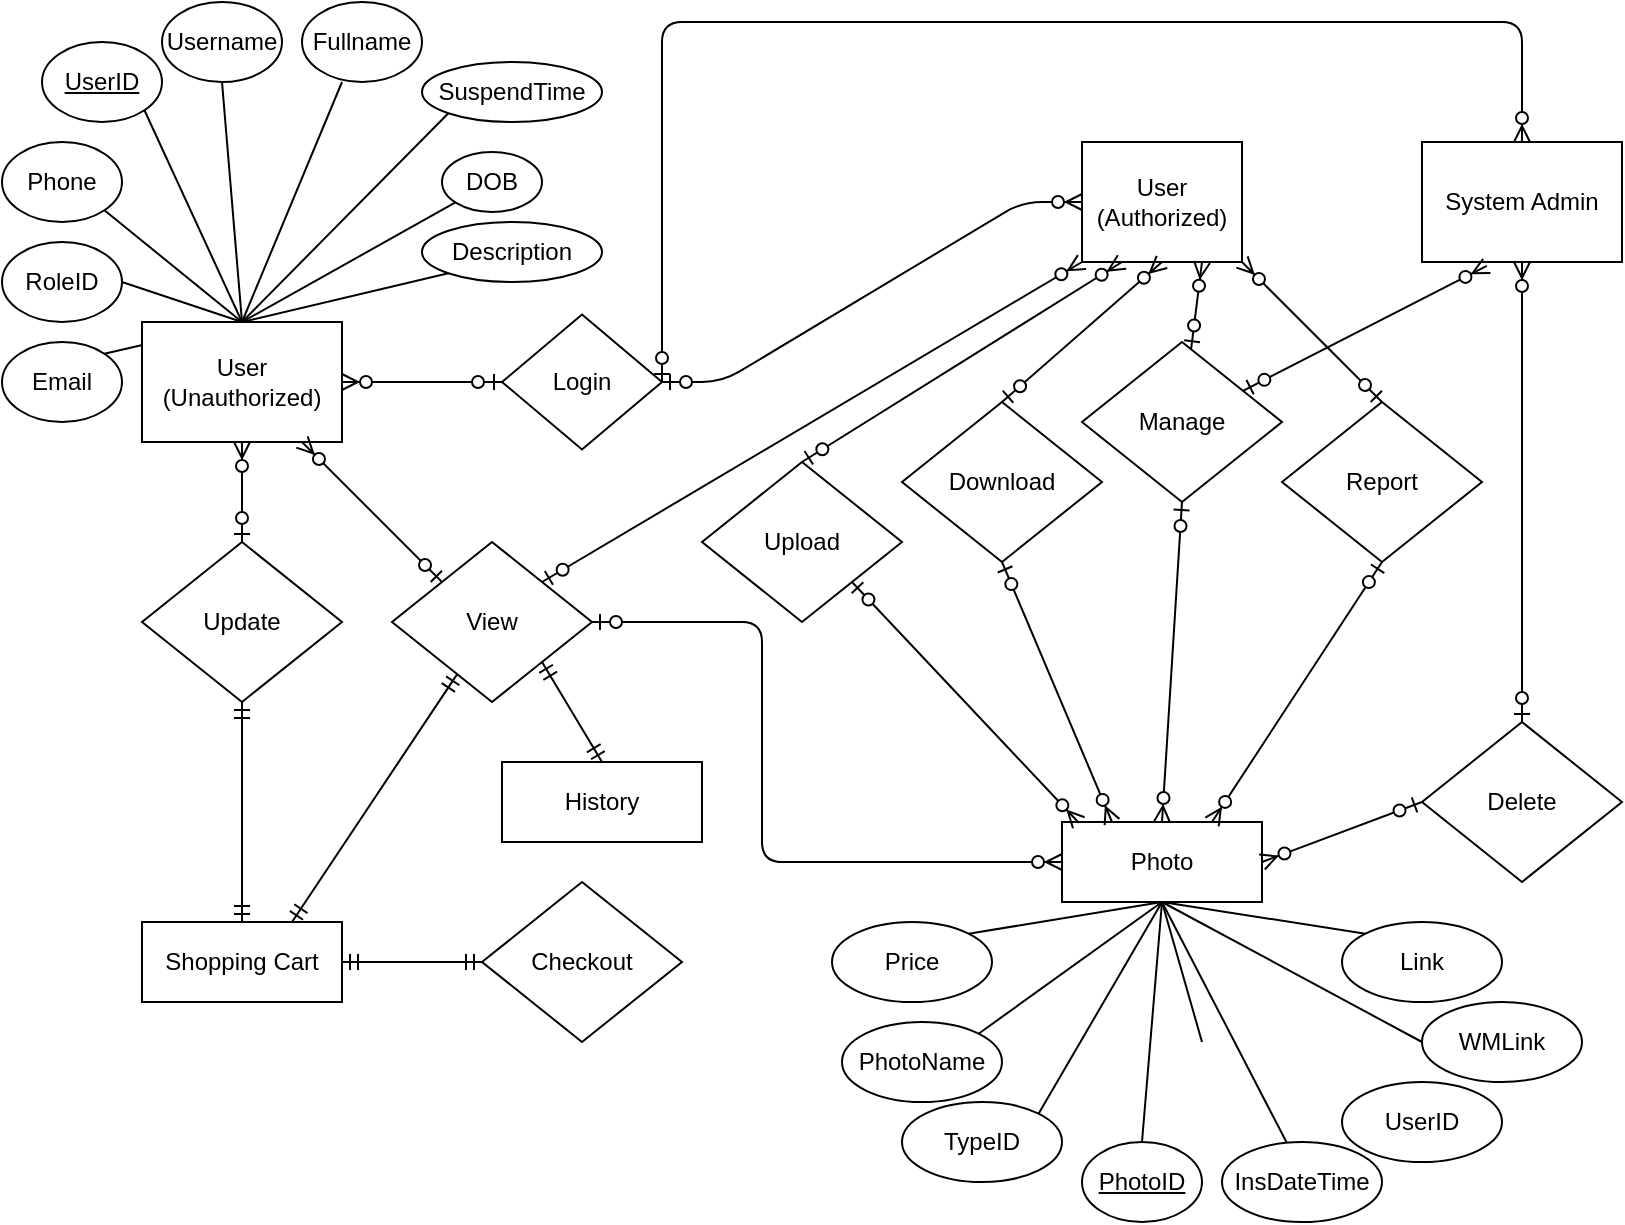 <mxfile version="14.1.9" type="github" pages="2">
  <diagram id="R2lEEEUBdFMjLlhIrx00" name="Page-1">
    <mxGraphModel dx="1169" dy="674" grid="1" gridSize="10" guides="1" tooltips="1" connect="1" arrows="1" fold="1" page="1" pageScale="1" pageWidth="850" pageHeight="1100" math="0" shadow="0" extFonts="Permanent Marker^https://fonts.googleapis.com/css?family=Permanent+Marker">
      <root>
        <mxCell id="0" />
        <mxCell id="1" parent="0" />
        <mxCell id="tGbBpH4dibHbQ4-sKRWl-27" value="" style="endArrow=none;html=1;entryX=1;entryY=0;entryDx=0;entryDy=0;exitX=0.5;exitY=0;exitDx=0;exitDy=0;" parent="1" source="tGbBpH4dibHbQ4-sKRWl-3" target="tGbBpH4dibHbQ4-sKRWl-23" edge="1">
          <mxGeometry width="50" height="50" relative="1" as="geometry">
            <mxPoint x="155" y="140" as="sourcePoint" />
            <mxPoint x="190" y="70" as="targetPoint" />
          </mxGeometry>
        </mxCell>
        <mxCell id="tGbBpH4dibHbQ4-sKRWl-3" value="User (Unauthorized)" style="rounded=0;whiteSpace=wrap;html=1;" parent="1" vertex="1">
          <mxGeometry x="80" y="180" width="100" height="60" as="geometry" />
        </mxCell>
        <mxCell id="tGbBpH4dibHbQ4-sKRWl-6" value="View" style="rhombus;whiteSpace=wrap;html=1;" parent="1" vertex="1">
          <mxGeometry x="205" y="290" width="100" height="80" as="geometry" />
        </mxCell>
        <mxCell id="tGbBpH4dibHbQ4-sKRWl-7" value="Photo" style="rounded=0;whiteSpace=wrap;html=1;" parent="1" vertex="1">
          <mxGeometry x="540" y="430" width="100" height="40" as="geometry" />
        </mxCell>
        <mxCell id="tGbBpH4dibHbQ4-sKRWl-11" value="&lt;u&gt;UserID&lt;/u&gt;" style="ellipse;whiteSpace=wrap;html=1;shadow=0;sketch=0;gradientColor=#ffffff;" parent="1" vertex="1">
          <mxGeometry x="30" y="40" width="60" height="40" as="geometry" />
        </mxCell>
        <mxCell id="tGbBpH4dibHbQ4-sKRWl-14" value="Username" style="ellipse;whiteSpace=wrap;html=1;" parent="1" vertex="1">
          <mxGeometry x="90" y="20" width="60" height="40" as="geometry" />
        </mxCell>
        <mxCell id="tGbBpH4dibHbQ4-sKRWl-15" value="Fullname" style="ellipse;whiteSpace=wrap;html=1;" parent="1" vertex="1">
          <mxGeometry x="160" y="20" width="60" height="40" as="geometry" />
        </mxCell>
        <mxCell id="tGbBpH4dibHbQ4-sKRWl-20" value="" style="endArrow=none;html=1;entryX=1;entryY=1;entryDx=0;entryDy=0;exitX=0.5;exitY=0;exitDx=0;exitDy=0;" parent="1" source="tGbBpH4dibHbQ4-sKRWl-3" target="tGbBpH4dibHbQ4-sKRWl-11" edge="1">
          <mxGeometry width="50" height="50" relative="1" as="geometry">
            <mxPoint x="10" y="190" as="sourcePoint" />
            <mxPoint x="60" y="140" as="targetPoint" />
          </mxGeometry>
        </mxCell>
        <mxCell id="tGbBpH4dibHbQ4-sKRWl-21" value="" style="endArrow=none;html=1;entryX=0.5;entryY=1;entryDx=0;entryDy=0;exitX=0.5;exitY=0;exitDx=0;exitDy=0;" parent="1" source="tGbBpH4dibHbQ4-sKRWl-3" target="tGbBpH4dibHbQ4-sKRWl-14" edge="1">
          <mxGeometry width="50" height="50" relative="1" as="geometry">
            <mxPoint x="150" y="110" as="sourcePoint" />
            <mxPoint x="85" y="70" as="targetPoint" />
          </mxGeometry>
        </mxCell>
        <mxCell id="tGbBpH4dibHbQ4-sKRWl-22" value="" style="endArrow=none;html=1;entryX=0.5;entryY=1;entryDx=0;entryDy=0;exitX=0.5;exitY=0;exitDx=0;exitDy=0;" parent="1" source="tGbBpH4dibHbQ4-sKRWl-3" edge="1">
          <mxGeometry width="50" height="50" relative="1" as="geometry">
            <mxPoint x="245" y="100" as="sourcePoint" />
            <mxPoint x="180" y="60" as="targetPoint" />
          </mxGeometry>
        </mxCell>
        <mxCell id="tGbBpH4dibHbQ4-sKRWl-23" value="Email" style="ellipse;whiteSpace=wrap;html=1;" parent="1" vertex="1">
          <mxGeometry x="10" y="190" width="60" height="40" as="geometry" />
        </mxCell>
        <mxCell id="tGbBpH4dibHbQ4-sKRWl-24" value="Phone" style="ellipse;whiteSpace=wrap;html=1;" parent="1" vertex="1">
          <mxGeometry x="10" y="90" width="60" height="40" as="geometry" />
        </mxCell>
        <mxCell id="tGbBpH4dibHbQ4-sKRWl-25" value="DOB" style="ellipse;whiteSpace=wrap;html=1;" parent="1" vertex="1">
          <mxGeometry x="230" y="95" width="50" height="30" as="geometry" />
        </mxCell>
        <mxCell id="tGbBpH4dibHbQ4-sKRWl-26" value="RoleID" style="ellipse;whiteSpace=wrap;html=1;" parent="1" vertex="1">
          <mxGeometry x="10" y="140" width="60" height="40" as="geometry" />
        </mxCell>
        <mxCell id="tGbBpH4dibHbQ4-sKRWl-28" value="" style="endArrow=none;html=1;exitX=0.5;exitY=0;exitDx=0;exitDy=0;" parent="1" source="tGbBpH4dibHbQ4-sKRWl-3" target="tGbBpH4dibHbQ4-sKRWl-25" edge="1">
          <mxGeometry width="50" height="50" relative="1" as="geometry">
            <mxPoint x="165" y="150" as="sourcePoint" />
            <mxPoint x="200" y="80" as="targetPoint" />
          </mxGeometry>
        </mxCell>
        <mxCell id="tGbBpH4dibHbQ4-sKRWl-29" value="" style="endArrow=none;html=1;exitX=1;exitY=1;exitDx=0;exitDy=0;entryX=0.5;entryY=0;entryDx=0;entryDy=0;" parent="1" source="tGbBpH4dibHbQ4-sKRWl-24" target="tGbBpH4dibHbQ4-sKRWl-3" edge="1">
          <mxGeometry width="50" height="50" relative="1" as="geometry">
            <mxPoint x="85" y="195" as="sourcePoint" />
            <mxPoint x="165" y="190" as="targetPoint" />
          </mxGeometry>
        </mxCell>
        <mxCell id="tGbBpH4dibHbQ4-sKRWl-30" value="" style="endArrow=none;html=1;exitX=1;exitY=0.5;exitDx=0;exitDy=0;entryX=0.5;entryY=0;entryDx=0;entryDy=0;" parent="1" source="tGbBpH4dibHbQ4-sKRWl-26" target="tGbBpH4dibHbQ4-sKRWl-3" edge="1">
          <mxGeometry width="50" height="50" relative="1" as="geometry">
            <mxPoint x="85" y="280" as="sourcePoint" />
            <mxPoint x="160" y="190" as="targetPoint" />
          </mxGeometry>
        </mxCell>
        <mxCell id="tGbBpH4dibHbQ4-sKRWl-32" value="" style="edgeStyle=orthogonalEdgeStyle;fontSize=12;html=1;endArrow=ERzeroToMany;startArrow=ERzeroToOne;entryX=0;entryY=0.5;entryDx=0;entryDy=0;exitX=1;exitY=0.5;exitDx=0;exitDy=0;" parent="1" source="tGbBpH4dibHbQ4-sKRWl-6" target="tGbBpH4dibHbQ4-sKRWl-7" edge="1">
          <mxGeometry width="100" height="100" relative="1" as="geometry">
            <mxPoint x="430" y="210" as="sourcePoint" />
            <mxPoint x="270" y="209.5" as="targetPoint" />
            <Array as="points">
              <mxPoint x="390" y="330" />
              <mxPoint x="390" y="450" />
            </Array>
          </mxGeometry>
        </mxCell>
        <mxCell id="tGbBpH4dibHbQ4-sKRWl-33" value="Login" style="rhombus;whiteSpace=wrap;html=1;" parent="1" vertex="1">
          <mxGeometry x="260" y="176.25" width="80" height="67.5" as="geometry" />
        </mxCell>
        <mxCell id="tGbBpH4dibHbQ4-sKRWl-34" value="" style="edgeStyle=entityRelationEdgeStyle;fontSize=12;html=1;endArrow=ERzeroToMany;startArrow=ERzeroToOne;entryX=1;entryY=0.5;entryDx=0;entryDy=0;exitX=0;exitY=0.5;exitDx=0;exitDy=0;" parent="1" source="tGbBpH4dibHbQ4-sKRWl-33" target="tGbBpH4dibHbQ4-sKRWl-3" edge="1">
          <mxGeometry width="100" height="100" relative="1" as="geometry">
            <mxPoint x="240" y="280" as="sourcePoint" />
            <mxPoint x="440" y="280" as="targetPoint" />
          </mxGeometry>
        </mxCell>
        <mxCell id="tGbBpH4dibHbQ4-sKRWl-35" value="User (Authorized)" style="rounded=0;whiteSpace=wrap;html=1;" parent="1" vertex="1">
          <mxGeometry x="550" y="90" width="80" height="60" as="geometry" />
        </mxCell>
        <mxCell id="tGbBpH4dibHbQ4-sKRWl-36" value="" style="edgeStyle=entityRelationEdgeStyle;fontSize=12;html=1;endArrow=ERzeroToMany;startArrow=ERzeroToOne;entryX=0;entryY=0.5;entryDx=0;entryDy=0;exitX=1;exitY=0.5;exitDx=0;exitDy=0;" parent="1" source="tGbBpH4dibHbQ4-sKRWl-33" target="tGbBpH4dibHbQ4-sKRWl-35" edge="1">
          <mxGeometry width="100" height="100" relative="1" as="geometry">
            <mxPoint x="410" y="150" as="sourcePoint" />
            <mxPoint x="320" y="150" as="targetPoint" />
          </mxGeometry>
        </mxCell>
        <mxCell id="tGbBpH4dibHbQ4-sKRWl-37" value="System Admin" style="rounded=0;whiteSpace=wrap;html=1;" parent="1" vertex="1">
          <mxGeometry x="720" y="90" width="100" height="60" as="geometry" />
        </mxCell>
        <mxCell id="tGbBpH4dibHbQ4-sKRWl-38" value="" style="edgeStyle=orthogonalEdgeStyle;fontSize=12;html=1;endArrow=ERzeroToMany;startArrow=ERzeroToOne;entryX=0.5;entryY=0;entryDx=0;entryDy=0;exitX=1;exitY=0.5;exitDx=0;exitDy=0;" parent="1" source="tGbBpH4dibHbQ4-sKRWl-33" target="tGbBpH4dibHbQ4-sKRWl-37" edge="1">
          <mxGeometry width="100" height="100" relative="1" as="geometry">
            <mxPoint x="400" y="220" as="sourcePoint" />
            <mxPoint x="500" y="100" as="targetPoint" />
            <Array as="points">
              <mxPoint x="340" y="30" />
              <mxPoint x="770" y="30" />
            </Array>
          </mxGeometry>
        </mxCell>
        <mxCell id="y4Ja3SB4FLVDCDsdR7Hl-7" value="" style="fontSize=12;html=1;endArrow=ERzeroToMany;startArrow=ERzeroToOne;exitX=0;exitY=0;exitDx=0;exitDy=0;" edge="1" parent="1" source="tGbBpH4dibHbQ4-sKRWl-6" target="tGbBpH4dibHbQ4-sKRWl-3">
          <mxGeometry width="100" height="100" relative="1" as="geometry">
            <mxPoint x="145" y="290" as="sourcePoint" />
            <mxPoint x="120" y="280" as="targetPoint" />
          </mxGeometry>
        </mxCell>
        <mxCell id="y4Ja3SB4FLVDCDsdR7Hl-9" value="" style="fontSize=12;html=1;endArrow=ERzeroToMany;startArrow=ERzeroToOne;exitX=1;exitY=0;exitDx=0;exitDy=0;entryX=0;entryY=1;entryDx=0;entryDy=0;" edge="1" parent="1" source="tGbBpH4dibHbQ4-sKRWl-6" target="tGbBpH4dibHbQ4-sKRWl-35">
          <mxGeometry width="100" height="100" relative="1" as="geometry">
            <mxPoint x="432.5" y="290" as="sourcePoint" />
            <mxPoint x="500" y="110" as="targetPoint" />
            <Array as="points" />
          </mxGeometry>
        </mxCell>
        <mxCell id="y4Ja3SB4FLVDCDsdR7Hl-10" value="Description" style="ellipse;whiteSpace=wrap;html=1;" vertex="1" parent="1">
          <mxGeometry x="220" y="130" width="90" height="30" as="geometry" />
        </mxCell>
        <mxCell id="y4Ja3SB4FLVDCDsdR7Hl-11" value="" style="endArrow=none;html=1;entryX=0;entryY=1;entryDx=0;entryDy=0;" edge="1" parent="1" target="y4Ja3SB4FLVDCDsdR7Hl-10">
          <mxGeometry width="50" height="50" relative="1" as="geometry">
            <mxPoint x="130" y="180" as="sourcePoint" />
            <mxPoint x="246.724" y="130.235" as="targetPoint" />
          </mxGeometry>
        </mxCell>
        <mxCell id="y4Ja3SB4FLVDCDsdR7Hl-12" value="SuspendTime" style="ellipse;whiteSpace=wrap;html=1;" vertex="1" parent="1">
          <mxGeometry x="220" y="50" width="90" height="30" as="geometry" />
        </mxCell>
        <mxCell id="y4Ja3SB4FLVDCDsdR7Hl-13" value="" style="endArrow=none;html=1;entryX=0;entryY=1;entryDx=0;entryDy=0;" edge="1" parent="1" target="y4Ja3SB4FLVDCDsdR7Hl-12">
          <mxGeometry width="50" height="50" relative="1" as="geometry">
            <mxPoint x="130" y="180" as="sourcePoint" />
            <mxPoint x="246.724" y="130.235" as="targetPoint" />
          </mxGeometry>
        </mxCell>
        <mxCell id="y4Ja3SB4FLVDCDsdR7Hl-14" value="Shopping Cart" style="rounded=0;whiteSpace=wrap;html=1;" vertex="1" parent="1">
          <mxGeometry x="80" y="480" width="100" height="40" as="geometry" />
        </mxCell>
        <mxCell id="y4Ja3SB4FLVDCDsdR7Hl-15" value="" style="fontSize=12;html=1;endArrow=ERmandOne;startArrow=ERmandOne;exitX=0.75;exitY=0;exitDx=0;exitDy=0;" edge="1" parent="1" source="y4Ja3SB4FLVDCDsdR7Hl-14" target="tGbBpH4dibHbQ4-sKRWl-6">
          <mxGeometry width="100" height="100" relative="1" as="geometry">
            <mxPoint x="320" y="360" as="sourcePoint" />
            <mxPoint x="420" y="260" as="targetPoint" />
          </mxGeometry>
        </mxCell>
        <mxCell id="y4Ja3SB4FLVDCDsdR7Hl-16" value="Update" style="rhombus;whiteSpace=wrap;html=1;" vertex="1" parent="1">
          <mxGeometry x="80" y="290" width="100" height="80" as="geometry" />
        </mxCell>
        <mxCell id="y4Ja3SB4FLVDCDsdR7Hl-17" value="" style="fontSize=12;html=1;endArrow=ERmandOne;startArrow=ERmandOne;exitX=0.5;exitY=0;exitDx=0;exitDy=0;entryX=0.5;entryY=1;entryDx=0;entryDy=0;" edge="1" parent="1" source="y4Ja3SB4FLVDCDsdR7Hl-14" target="y4Ja3SB4FLVDCDsdR7Hl-16">
          <mxGeometry width="100" height="100" relative="1" as="geometry">
            <mxPoint x="140" y="510" as="sourcePoint" />
            <mxPoint x="460" y="440" as="targetPoint" />
          </mxGeometry>
        </mxCell>
        <mxCell id="y4Ja3SB4FLVDCDsdR7Hl-18" value="" style="fontSize=12;html=1;endArrow=ERzeroToMany;startArrow=ERzeroToOne;exitX=0.5;exitY=0;exitDx=0;exitDy=0;entryX=0.5;entryY=1;entryDx=0;entryDy=0;" edge="1" parent="1" source="y4Ja3SB4FLVDCDsdR7Hl-16" target="tGbBpH4dibHbQ4-sKRWl-3">
          <mxGeometry width="100" height="100" relative="1" as="geometry">
            <mxPoint x="460" y="360" as="sourcePoint" />
            <mxPoint x="190" y="241.875" as="targetPoint" />
          </mxGeometry>
        </mxCell>
        <mxCell id="y4Ja3SB4FLVDCDsdR7Hl-19" value="Upload" style="rhombus;whiteSpace=wrap;html=1;" vertex="1" parent="1">
          <mxGeometry x="360" y="250" width="100" height="80" as="geometry" />
        </mxCell>
        <mxCell id="y4Ja3SB4FLVDCDsdR7Hl-20" value="Download" style="rhombus;whiteSpace=wrap;html=1;" vertex="1" parent="1">
          <mxGeometry x="460" y="220" width="100" height="80" as="geometry" />
        </mxCell>
        <mxCell id="y4Ja3SB4FLVDCDsdR7Hl-21" value="Manage" style="rhombus;whiteSpace=wrap;html=1;" vertex="1" parent="1">
          <mxGeometry x="550" y="190" width="100" height="80" as="geometry" />
        </mxCell>
        <mxCell id="y4Ja3SB4FLVDCDsdR7Hl-22" value="Delete" style="rhombus;whiteSpace=wrap;html=1;" vertex="1" parent="1">
          <mxGeometry x="720" y="380" width="100" height="80" as="geometry" />
        </mxCell>
        <mxCell id="y4Ja3SB4FLVDCDsdR7Hl-23" value="" style="fontSize=12;html=1;endArrow=ERzeroToMany;startArrow=ERzeroToOne;entryX=0.5;entryY=1;entryDx=0;entryDy=0;" edge="1" parent="1" source="y4Ja3SB4FLVDCDsdR7Hl-22" target="tGbBpH4dibHbQ4-sKRWl-37">
          <mxGeometry width="100" height="100" relative="1" as="geometry">
            <mxPoint x="340" y="400" as="sourcePoint" />
            <mxPoint x="550" y="400" as="targetPoint" />
          </mxGeometry>
        </mxCell>
        <mxCell id="y4Ja3SB4FLVDCDsdR7Hl-24" value="" style="fontSize=12;html=1;endArrow=ERzeroToMany;startArrow=ERzeroToOne;entryX=0.5;entryY=1;entryDx=0;entryDy=0;exitX=0.5;exitY=0;exitDx=0;exitDy=0;" edge="1" parent="1" source="y4Ja3SB4FLVDCDsdR7Hl-20" target="tGbBpH4dibHbQ4-sKRWl-35">
          <mxGeometry width="100" height="100" relative="1" as="geometry">
            <mxPoint x="745" y="310" as="sourcePoint" />
            <mxPoint x="760" y="250" as="targetPoint" />
          </mxGeometry>
        </mxCell>
        <mxCell id="y4Ja3SB4FLVDCDsdR7Hl-25" value="" style="fontSize=12;html=1;endArrow=ERzeroToMany;startArrow=ERzeroToOne;entryX=0.25;entryY=1;entryDx=0;entryDy=0;exitX=0.5;exitY=0;exitDx=0;exitDy=0;" edge="1" parent="1" source="y4Ja3SB4FLVDCDsdR7Hl-19" target="tGbBpH4dibHbQ4-sKRWl-35">
          <mxGeometry width="100" height="100" relative="1" as="geometry">
            <mxPoint x="755" y="320" as="sourcePoint" />
            <mxPoint x="770" y="260" as="targetPoint" />
          </mxGeometry>
        </mxCell>
        <mxCell id="y4Ja3SB4FLVDCDsdR7Hl-26" value="" style="fontSize=12;html=1;endArrow=ERzeroToMany;startArrow=ERzeroToOne;entryX=0.324;entryY=1.033;entryDx=0;entryDy=0;entryPerimeter=0;" edge="1" parent="1" source="y4Ja3SB4FLVDCDsdR7Hl-21" target="tGbBpH4dibHbQ4-sKRWl-37">
          <mxGeometry width="100" height="100" relative="1" as="geometry">
            <mxPoint x="765" y="330" as="sourcePoint" />
            <mxPoint x="750" y="160" as="targetPoint" />
          </mxGeometry>
        </mxCell>
        <mxCell id="y4Ja3SB4FLVDCDsdR7Hl-27" value="" style="fontSize=12;html=1;endArrow=ERzeroToMany;startArrow=ERzeroToOne;entryX=0.75;entryY=1;entryDx=0;entryDy=0;" edge="1" parent="1" source="y4Ja3SB4FLVDCDsdR7Hl-21" target="tGbBpH4dibHbQ4-sKRWl-35">
          <mxGeometry width="100" height="100" relative="1" as="geometry">
            <mxPoint x="640" y="155" as="sourcePoint" />
            <mxPoint x="655" y="95" as="targetPoint" />
          </mxGeometry>
        </mxCell>
        <mxCell id="y4Ja3SB4FLVDCDsdR7Hl-28" value="" style="fontSize=12;html=1;endArrow=ERzeroToMany;startArrow=ERzeroToOne;entryX=1;entryY=0.5;entryDx=0;entryDy=0;exitX=0;exitY=0.5;exitDx=0;exitDy=0;" edge="1" parent="1" source="y4Ja3SB4FLVDCDsdR7Hl-22" target="tGbBpH4dibHbQ4-sKRWl-7">
          <mxGeometry width="100" height="100" relative="1" as="geometry">
            <mxPoint x="660" y="490" as="sourcePoint" />
            <mxPoint x="675" y="430" as="targetPoint" />
          </mxGeometry>
        </mxCell>
        <mxCell id="y4Ja3SB4FLVDCDsdR7Hl-29" value="" style="fontSize=12;html=1;endArrow=ERmandOne;startArrow=ERmandOne;exitX=0.5;exitY=0;exitDx=0;exitDy=0;entryX=1;entryY=1;entryDx=0;entryDy=0;" edge="1" parent="1" source="y4Ja3SB4FLVDCDsdR7Hl-30" target="tGbBpH4dibHbQ4-sKRWl-6">
          <mxGeometry width="100" height="100" relative="1" as="geometry">
            <mxPoint x="310" y="420" as="sourcePoint" />
            <mxPoint x="310" y="350" as="targetPoint" />
          </mxGeometry>
        </mxCell>
        <mxCell id="y4Ja3SB4FLVDCDsdR7Hl-30" value="History" style="rounded=0;whiteSpace=wrap;html=1;" vertex="1" parent="1">
          <mxGeometry x="260" y="400" width="100" height="40" as="geometry" />
        </mxCell>
        <mxCell id="y4Ja3SB4FLVDCDsdR7Hl-31" value="Checkout" style="rhombus;whiteSpace=wrap;html=1;" vertex="1" parent="1">
          <mxGeometry x="250" y="460" width="100" height="80" as="geometry" />
        </mxCell>
        <mxCell id="y4Ja3SB4FLVDCDsdR7Hl-32" value="" style="fontSize=12;html=1;endArrow=ERmandOne;startArrow=ERmandOne;exitX=1;exitY=0.5;exitDx=0;exitDy=0;entryX=0;entryY=0.5;entryDx=0;entryDy=0;" edge="1" parent="1" source="y4Ja3SB4FLVDCDsdR7Hl-14" target="y4Ja3SB4FLVDCDsdR7Hl-31">
          <mxGeometry width="100" height="100" relative="1" as="geometry">
            <mxPoint x="165" y="490" as="sourcePoint" />
            <mxPoint x="247.609" y="366.087" as="targetPoint" />
          </mxGeometry>
        </mxCell>
        <mxCell id="y4Ja3SB4FLVDCDsdR7Hl-33" value="" style="fontSize=12;html=1;endArrow=ERzeroToMany;startArrow=ERzeroToOne;entryX=0.084;entryY=0.01;entryDx=0;entryDy=0;exitX=1;exitY=1;exitDx=0;exitDy=0;entryPerimeter=0;" edge="1" parent="1" source="y4Ja3SB4FLVDCDsdR7Hl-19" target="tGbBpH4dibHbQ4-sKRWl-7">
          <mxGeometry width="100" height="100" relative="1" as="geometry">
            <mxPoint x="470" y="290" as="sourcePoint" />
            <mxPoint x="580" y="120" as="targetPoint" />
          </mxGeometry>
        </mxCell>
        <mxCell id="y4Ja3SB4FLVDCDsdR7Hl-34" value="" style="fontSize=12;html=1;endArrow=ERzeroToMany;startArrow=ERzeroToOne;entryX=0.25;entryY=0;entryDx=0;entryDy=0;exitX=0.5;exitY=1;exitDx=0;exitDy=0;" edge="1" parent="1" source="y4Ja3SB4FLVDCDsdR7Hl-20" target="tGbBpH4dibHbQ4-sKRWl-7">
          <mxGeometry width="100" height="100" relative="1" as="geometry">
            <mxPoint x="495" y="350" as="sourcePoint" />
            <mxPoint x="575" y="400" as="targetPoint" />
          </mxGeometry>
        </mxCell>
        <mxCell id="y4Ja3SB4FLVDCDsdR7Hl-35" value="" style="fontSize=12;html=1;endArrow=ERzeroToMany;startArrow=ERzeroToOne;entryX=0.5;entryY=0;entryDx=0;entryDy=0;exitX=0.5;exitY=1;exitDx=0;exitDy=0;" edge="1" parent="1" source="y4Ja3SB4FLVDCDsdR7Hl-21" target="tGbBpH4dibHbQ4-sKRWl-7">
          <mxGeometry width="100" height="100" relative="1" as="geometry">
            <mxPoint x="600" y="370" as="sourcePoint" />
            <mxPoint x="600" y="440" as="targetPoint" />
          </mxGeometry>
        </mxCell>
        <mxCell id="y4Ja3SB4FLVDCDsdR7Hl-37" value="Report" style="rhombus;whiteSpace=wrap;html=1;" vertex="1" parent="1">
          <mxGeometry x="650" y="220" width="100" height="80" as="geometry" />
        </mxCell>
        <mxCell id="y4Ja3SB4FLVDCDsdR7Hl-38" value="" style="fontSize=12;html=1;endArrow=ERzeroToMany;startArrow=ERzeroToOne;entryX=0.75;entryY=0;entryDx=0;entryDy=0;exitX=0.5;exitY=1;exitDx=0;exitDy=0;" edge="1" parent="1" source="y4Ja3SB4FLVDCDsdR7Hl-37" target="tGbBpH4dibHbQ4-sKRWl-7">
          <mxGeometry width="100" height="100" relative="1" as="geometry">
            <mxPoint x="685" y="380" as="sourcePoint" />
            <mxPoint x="660" y="520" as="targetPoint" />
          </mxGeometry>
        </mxCell>
        <mxCell id="y4Ja3SB4FLVDCDsdR7Hl-39" value="" style="fontSize=12;html=1;endArrow=ERzeroToMany;startArrow=ERzeroToOne;entryX=1;entryY=1;entryDx=0;entryDy=0;exitX=0.5;exitY=0;exitDx=0;exitDy=0;" edge="1" parent="1" source="y4Ja3SB4FLVDCDsdR7Hl-37" target="tGbBpH4dibHbQ4-sKRWl-35">
          <mxGeometry width="100" height="100" relative="1" as="geometry">
            <mxPoint x="614.545" y="203.636" as="sourcePoint" />
            <mxPoint x="620" y="160" as="targetPoint" />
          </mxGeometry>
        </mxCell>
        <mxCell id="y4Ja3SB4FLVDCDsdR7Hl-40" value="&lt;u&gt;PhotoID&lt;/u&gt;" style="ellipse;whiteSpace=wrap;html=1;shadow=0;sketch=0;gradientColor=#ffffff;" vertex="1" parent="1">
          <mxGeometry x="550" y="590" width="60" height="40" as="geometry" />
        </mxCell>
        <mxCell id="y4Ja3SB4FLVDCDsdR7Hl-41" value="PhotoName" style="ellipse;whiteSpace=wrap;html=1;" vertex="1" parent="1">
          <mxGeometry x="430" y="530" width="80" height="40" as="geometry" />
        </mxCell>
        <mxCell id="y4Ja3SB4FLVDCDsdR7Hl-43" value="Link" style="ellipse;whiteSpace=wrap;html=1;" vertex="1" parent="1">
          <mxGeometry x="680" y="480" width="80" height="40" as="geometry" />
        </mxCell>
        <mxCell id="y4Ja3SB4FLVDCDsdR7Hl-44" value="WMLink" style="ellipse;whiteSpace=wrap;html=1;" vertex="1" parent="1">
          <mxGeometry x="720" y="520" width="80" height="40" as="geometry" />
        </mxCell>
        <mxCell id="y4Ja3SB4FLVDCDsdR7Hl-45" value="Price" style="ellipse;whiteSpace=wrap;html=1;" vertex="1" parent="1">
          <mxGeometry x="425" y="480" width="80" height="40" as="geometry" />
        </mxCell>
        <mxCell id="y4Ja3SB4FLVDCDsdR7Hl-47" value="TypeID" style="ellipse;whiteSpace=wrap;html=1;" vertex="1" parent="1">
          <mxGeometry x="460" y="570" width="80" height="40" as="geometry" />
        </mxCell>
        <mxCell id="y4Ja3SB4FLVDCDsdR7Hl-48" value="UserID" style="ellipse;whiteSpace=wrap;html=1;" vertex="1" parent="1">
          <mxGeometry x="680" y="560" width="80" height="40" as="geometry" />
        </mxCell>
        <mxCell id="y4Ja3SB4FLVDCDsdR7Hl-49" value="InsDateTime" style="ellipse;whiteSpace=wrap;html=1;" vertex="1" parent="1">
          <mxGeometry x="620" y="590" width="80" height="40" as="geometry" />
        </mxCell>
        <mxCell id="y4Ja3SB4FLVDCDsdR7Hl-50" value="" style="endArrow=none;html=1;entryX=0.5;entryY=1;entryDx=0;entryDy=0;exitX=1;exitY=0;exitDx=0;exitDy=0;" edge="1" parent="1" source="y4Ja3SB4FLVDCDsdR7Hl-45" target="tGbBpH4dibHbQ4-sKRWl-7">
          <mxGeometry width="50" height="50" relative="1" as="geometry">
            <mxPoint x="536.82" y="574.39" as="sourcePoint" />
            <mxPoint x="640.0" y="469.997" as="targetPoint" />
          </mxGeometry>
        </mxCell>
        <mxCell id="y4Ja3SB4FLVDCDsdR7Hl-51" value="" style="endArrow=none;html=1;exitX=1;exitY=0;exitDx=0;exitDy=0;" edge="1" parent="1" source="y4Ja3SB4FLVDCDsdR7Hl-41">
          <mxGeometry width="50" height="50" relative="1" as="geometry">
            <mxPoint x="518.284" y="485.858" as="sourcePoint" />
            <mxPoint x="590" y="470" as="targetPoint" />
          </mxGeometry>
        </mxCell>
        <mxCell id="y4Ja3SB4FLVDCDsdR7Hl-52" value="" style="endArrow=none;html=1;entryX=0.5;entryY=1;entryDx=0;entryDy=0;exitX=1;exitY=0;exitDx=0;exitDy=0;" edge="1" parent="1" source="y4Ja3SB4FLVDCDsdR7Hl-47" target="tGbBpH4dibHbQ4-sKRWl-7">
          <mxGeometry width="50" height="50" relative="1" as="geometry">
            <mxPoint x="528.284" y="495.858" as="sourcePoint" />
            <mxPoint x="560" y="490" as="targetPoint" />
          </mxGeometry>
        </mxCell>
        <mxCell id="y4Ja3SB4FLVDCDsdR7Hl-53" value="" style="endArrow=none;html=1;entryX=0.5;entryY=1;entryDx=0;entryDy=0;exitX=0.5;exitY=0;exitDx=0;exitDy=0;" edge="1" parent="1" source="y4Ja3SB4FLVDCDsdR7Hl-40" target="tGbBpH4dibHbQ4-sKRWl-7">
          <mxGeometry width="50" height="50" relative="1" as="geometry">
            <mxPoint x="538.284" y="505.858" as="sourcePoint" />
            <mxPoint x="570" y="500" as="targetPoint" />
          </mxGeometry>
        </mxCell>
        <mxCell id="y4Ja3SB4FLVDCDsdR7Hl-54" value="" style="endArrow=none;html=1;exitX=0.405;exitY=0.01;exitDx=0;exitDy=0;exitPerimeter=0;" edge="1" parent="1" source="y4Ja3SB4FLVDCDsdR7Hl-49">
          <mxGeometry width="50" height="50" relative="1" as="geometry">
            <mxPoint x="548.284" y="515.858" as="sourcePoint" />
            <mxPoint x="590" y="470" as="targetPoint" />
          </mxGeometry>
        </mxCell>
        <mxCell id="y4Ja3SB4FLVDCDsdR7Hl-55" value="" style="endArrow=none;html=1;entryX=0;entryY=0;entryDx=0;entryDy=0;" edge="1" parent="1" target="y4Ja3SB4FLVDCDsdR7Hl-43">
          <mxGeometry width="50" height="50" relative="1" as="geometry">
            <mxPoint x="590" y="470" as="sourcePoint" />
            <mxPoint x="590" y="520" as="targetPoint" />
          </mxGeometry>
        </mxCell>
        <mxCell id="y4Ja3SB4FLVDCDsdR7Hl-56" value="" style="endArrow=none;html=1;entryX=0;entryY=0.5;entryDx=0;entryDy=0;" edge="1" parent="1" target="y4Ja3SB4FLVDCDsdR7Hl-44">
          <mxGeometry width="50" height="50" relative="1" as="geometry">
            <mxPoint x="590" y="470" as="sourcePoint" />
            <mxPoint x="600" y="530" as="targetPoint" />
          </mxGeometry>
        </mxCell>
        <mxCell id="y4Ja3SB4FLVDCDsdR7Hl-57" value="" style="endArrow=none;html=1;entryX=0;entryY=1;entryDx=0;entryDy=0;" edge="1" parent="1">
          <mxGeometry width="50" height="50" relative="1" as="geometry">
            <mxPoint x="590" y="470" as="sourcePoint" />
            <mxPoint x="610" y="540" as="targetPoint" />
          </mxGeometry>
        </mxCell>
      </root>
    </mxGraphModel>
  </diagram>
  <diagram id="qY_hDTfJZmn7vftllL8C" name="Page-2">
    <mxGraphModel dx="1844" dy="573" grid="1" gridSize="10" guides="1" tooltips="1" connect="1" arrows="1" fold="1" page="1" pageScale="1" pageWidth="850" pageHeight="1100" math="0" shadow="0">
      <root>
        <mxCell id="J6U4h6U1_KLpRMOGUf7M-0" />
        <mxCell id="J6U4h6U1_KLpRMOGUf7M-1" parent="J6U4h6U1_KLpRMOGUf7M-0" />
        <mxCell id="J6U4h6U1_KLpRMOGUf7M-2" value="" style="endArrow=none;html=1;entryX=1;entryY=0;entryDx=0;entryDy=0;exitX=0.5;exitY=0;exitDx=0;exitDy=0;" edge="1" parent="J6U4h6U1_KLpRMOGUf7M-1" source="J6U4h6U1_KLpRMOGUf7M-3" target="J6U4h6U1_KLpRMOGUf7M-10">
          <mxGeometry width="50" height="50" relative="1" as="geometry">
            <mxPoint x="155" y="140" as="sourcePoint" />
            <mxPoint x="190" y="70" as="targetPoint" />
          </mxGeometry>
        </mxCell>
        <mxCell id="J6U4h6U1_KLpRMOGUf7M-3" value="User&amp;nbsp;" style="rounded=0;whiteSpace=wrap;html=1;" vertex="1" parent="J6U4h6U1_KLpRMOGUf7M-1">
          <mxGeometry x="100" y="180" width="80" height="50" as="geometry" />
        </mxCell>
        <mxCell id="J6U4h6U1_KLpRMOGUf7M-4" value="&lt;u&gt;UserID&lt;/u&gt;" style="ellipse;whiteSpace=wrap;html=1;shadow=0;sketch=0;gradientColor=#ffffff;" vertex="1" parent="J6U4h6U1_KLpRMOGUf7M-1">
          <mxGeometry x="30" y="40" width="60" height="40" as="geometry" />
        </mxCell>
        <mxCell id="J6U4h6U1_KLpRMOGUf7M-5" value="Username" style="ellipse;whiteSpace=wrap;html=1;" vertex="1" parent="J6U4h6U1_KLpRMOGUf7M-1">
          <mxGeometry x="90" y="20" width="60" height="40" as="geometry" />
        </mxCell>
        <mxCell id="J6U4h6U1_KLpRMOGUf7M-6" value="Fullname" style="ellipse;whiteSpace=wrap;html=1;" vertex="1" parent="J6U4h6U1_KLpRMOGUf7M-1">
          <mxGeometry x="160" y="20" width="60" height="40" as="geometry" />
        </mxCell>
        <mxCell id="J6U4h6U1_KLpRMOGUf7M-7" value="" style="endArrow=none;html=1;entryX=1;entryY=1;entryDx=0;entryDy=0;exitX=0.5;exitY=0;exitDx=0;exitDy=0;" edge="1" parent="J6U4h6U1_KLpRMOGUf7M-1" source="J6U4h6U1_KLpRMOGUf7M-3" target="J6U4h6U1_KLpRMOGUf7M-4">
          <mxGeometry width="50" height="50" relative="1" as="geometry">
            <mxPoint x="10" y="190" as="sourcePoint" />
            <mxPoint x="60" y="140" as="targetPoint" />
          </mxGeometry>
        </mxCell>
        <mxCell id="J6U4h6U1_KLpRMOGUf7M-8" value="" style="endArrow=none;html=1;entryX=0.5;entryY=1;entryDx=0;entryDy=0;exitX=0.5;exitY=0;exitDx=0;exitDy=0;" edge="1" parent="J6U4h6U1_KLpRMOGUf7M-1" source="J6U4h6U1_KLpRMOGUf7M-3" target="J6U4h6U1_KLpRMOGUf7M-5">
          <mxGeometry width="50" height="50" relative="1" as="geometry">
            <mxPoint x="150" y="110" as="sourcePoint" />
            <mxPoint x="85" y="70" as="targetPoint" />
          </mxGeometry>
        </mxCell>
        <mxCell id="J6U4h6U1_KLpRMOGUf7M-9" value="" style="endArrow=none;html=1;entryX=0.5;entryY=1;entryDx=0;entryDy=0;exitX=0.5;exitY=0;exitDx=0;exitDy=0;" edge="1" parent="J6U4h6U1_KLpRMOGUf7M-1" source="J6U4h6U1_KLpRMOGUf7M-3">
          <mxGeometry width="50" height="50" relative="1" as="geometry">
            <mxPoint x="245" y="100" as="sourcePoint" />
            <mxPoint x="180.0" y="60" as="targetPoint" />
          </mxGeometry>
        </mxCell>
        <mxCell id="J6U4h6U1_KLpRMOGUf7M-10" value="Email" style="ellipse;whiteSpace=wrap;html=1;" vertex="1" parent="J6U4h6U1_KLpRMOGUf7M-1">
          <mxGeometry x="10" y="190" width="60" height="40" as="geometry" />
        </mxCell>
        <mxCell id="J6U4h6U1_KLpRMOGUf7M-11" value="Phone" style="ellipse;whiteSpace=wrap;html=1;" vertex="1" parent="J6U4h6U1_KLpRMOGUf7M-1">
          <mxGeometry x="10" y="90" width="60" height="40" as="geometry" />
        </mxCell>
        <mxCell id="J6U4h6U1_KLpRMOGUf7M-12" value="DOB" style="ellipse;whiteSpace=wrap;html=1;" vertex="1" parent="J6U4h6U1_KLpRMOGUf7M-1">
          <mxGeometry x="230" y="95" width="50" height="30" as="geometry" />
        </mxCell>
        <mxCell id="J6U4h6U1_KLpRMOGUf7M-13" value="RoleID" style="ellipse;whiteSpace=wrap;html=1;" vertex="1" parent="J6U4h6U1_KLpRMOGUf7M-1">
          <mxGeometry x="10" y="140" width="60" height="40" as="geometry" />
        </mxCell>
        <mxCell id="J6U4h6U1_KLpRMOGUf7M-14" value="" style="endArrow=none;html=1;exitX=0.5;exitY=0;exitDx=0;exitDy=0;" edge="1" parent="J6U4h6U1_KLpRMOGUf7M-1" source="J6U4h6U1_KLpRMOGUf7M-3" target="J6U4h6U1_KLpRMOGUf7M-12">
          <mxGeometry width="50" height="50" relative="1" as="geometry">
            <mxPoint x="165" y="150" as="sourcePoint" />
            <mxPoint x="200" y="80" as="targetPoint" />
          </mxGeometry>
        </mxCell>
        <mxCell id="J6U4h6U1_KLpRMOGUf7M-15" value="" style="endArrow=none;html=1;exitX=1;exitY=1;exitDx=0;exitDy=0;entryX=0.5;entryY=0;entryDx=0;entryDy=0;" edge="1" parent="J6U4h6U1_KLpRMOGUf7M-1" source="J6U4h6U1_KLpRMOGUf7M-11" target="J6U4h6U1_KLpRMOGUf7M-3">
          <mxGeometry width="50" height="50" relative="1" as="geometry">
            <mxPoint x="85" y="195" as="sourcePoint" />
            <mxPoint x="165" y="190" as="targetPoint" />
          </mxGeometry>
        </mxCell>
        <mxCell id="J6U4h6U1_KLpRMOGUf7M-16" value="" style="endArrow=none;html=1;exitX=1;exitY=0.5;exitDx=0;exitDy=0;entryX=0.5;entryY=0;entryDx=0;entryDy=0;" edge="1" parent="J6U4h6U1_KLpRMOGUf7M-1" source="J6U4h6U1_KLpRMOGUf7M-13" target="J6U4h6U1_KLpRMOGUf7M-3">
          <mxGeometry width="50" height="50" relative="1" as="geometry">
            <mxPoint x="85" y="280" as="sourcePoint" />
            <mxPoint x="160" y="190" as="targetPoint" />
          </mxGeometry>
        </mxCell>
        <mxCell id="J6U4h6U1_KLpRMOGUf7M-18" value="Description" style="ellipse;whiteSpace=wrap;html=1;" vertex="1" parent="J6U4h6U1_KLpRMOGUf7M-1">
          <mxGeometry x="220" y="130" width="90" height="30" as="geometry" />
        </mxCell>
        <mxCell id="J6U4h6U1_KLpRMOGUf7M-19" value="" style="endArrow=none;html=1;entryX=0;entryY=1;entryDx=0;entryDy=0;" edge="1" parent="J6U4h6U1_KLpRMOGUf7M-1" target="J6U4h6U1_KLpRMOGUf7M-18">
          <mxGeometry width="50" height="50" relative="1" as="geometry">
            <mxPoint x="140" y="180" as="sourcePoint" />
            <mxPoint x="246.724" y="130.235" as="targetPoint" />
          </mxGeometry>
        </mxCell>
        <mxCell id="J6U4h6U1_KLpRMOGUf7M-20" value="SuspendTime" style="ellipse;whiteSpace=wrap;html=1;" vertex="1" parent="J6U4h6U1_KLpRMOGUf7M-1">
          <mxGeometry x="220" y="50" width="90" height="30" as="geometry" />
        </mxCell>
        <mxCell id="J6U4h6U1_KLpRMOGUf7M-21" value="" style="endArrow=none;html=1;entryX=0;entryY=1;entryDx=0;entryDy=0;" edge="1" parent="J6U4h6U1_KLpRMOGUf7M-1" target="J6U4h6U1_KLpRMOGUf7M-20">
          <mxGeometry width="50" height="50" relative="1" as="geometry">
            <mxPoint x="140" y="180" as="sourcePoint" />
            <mxPoint x="246.724" y="130.235" as="targetPoint" />
          </mxGeometry>
        </mxCell>
        <mxCell id="Zu2Aa2m0SGjM0kAPBKRC-0" value="Has" style="rhombus;whiteSpace=wrap;html=1;" vertex="1" parent="J6U4h6U1_KLpRMOGUf7M-1">
          <mxGeometry x="105" y="280" width="70" height="60" as="geometry" />
        </mxCell>
        <mxCell id="Zu2Aa2m0SGjM0kAPBKRC-1" value="Role" style="rounded=0;whiteSpace=wrap;html=1;" vertex="1" parent="J6U4h6U1_KLpRMOGUf7M-1">
          <mxGeometry x="100" y="420" width="80" height="50" as="geometry" />
        </mxCell>
        <mxCell id="Zu2Aa2m0SGjM0kAPBKRC-2" value="&lt;u&gt;RoleID&lt;/u&gt;" style="ellipse;whiteSpace=wrap;html=1;shadow=0;sketch=0;gradientColor=#ffffff;" vertex="1" parent="J6U4h6U1_KLpRMOGUf7M-1">
          <mxGeometry y="370" width="60" height="40" as="geometry" />
        </mxCell>
        <mxCell id="Zu2Aa2m0SGjM0kAPBKRC-3" value="RoleName" style="ellipse;whiteSpace=wrap;html=1;" vertex="1" parent="J6U4h6U1_KLpRMOGUf7M-1">
          <mxGeometry x="-20" y="425" width="70" height="40" as="geometry" />
        </mxCell>
        <mxCell id="Zu2Aa2m0SGjM0kAPBKRC-4" value="" style="endArrow=none;html=1;entryX=0;entryY=0.5;entryDx=0;entryDy=0;" edge="1" parent="J6U4h6U1_KLpRMOGUf7M-1" source="Zu2Aa2m0SGjM0kAPBKRC-2" target="Zu2Aa2m0SGjM0kAPBKRC-1">
          <mxGeometry width="50" height="50" relative="1" as="geometry">
            <mxPoint x="120" y="620" as="sourcePoint" />
            <mxPoint x="100" y="405" as="targetPoint" />
          </mxGeometry>
        </mxCell>
        <mxCell id="Zu2Aa2m0SGjM0kAPBKRC-5" value="" style="endArrow=none;html=1;exitX=1;exitY=0.5;exitDx=0;exitDy=0;entryX=0;entryY=0.5;entryDx=0;entryDy=0;" edge="1" parent="J6U4h6U1_KLpRMOGUf7M-1" source="Zu2Aa2m0SGjM0kAPBKRC-3" target="Zu2Aa2m0SGjM0kAPBKRC-1">
          <mxGeometry width="50" height="50" relative="1" as="geometry">
            <mxPoint x="100.47" y="475.379" as="sourcePoint" />
            <mxPoint x="140" y="430" as="targetPoint" />
          </mxGeometry>
        </mxCell>
        <mxCell id="Zu2Aa2m0SGjM0kAPBKRC-6" value="" style="fontSize=12;html=1;endArrow=ERoneToMany;startArrow=ERmandOne;entryX=0.5;entryY=1;entryDx=0;entryDy=0;exitX=0.5;exitY=0;exitDx=0;exitDy=0;" edge="1" parent="J6U4h6U1_KLpRMOGUf7M-1" source="Zu2Aa2m0SGjM0kAPBKRC-0" target="J6U4h6U1_KLpRMOGUf7M-3">
          <mxGeometry width="100" height="100" relative="1" as="geometry">
            <mxPoint x="370" y="360" as="sourcePoint" />
            <mxPoint x="470" y="260" as="targetPoint" />
          </mxGeometry>
        </mxCell>
        <mxCell id="Zu2Aa2m0SGjM0kAPBKRC-7" value="" style="fontSize=12;html=1;endArrow=ERmandOne;startArrow=ERmandOne;exitX=0.5;exitY=0;exitDx=0;exitDy=0;entryX=0.5;entryY=1;entryDx=0;entryDy=0;" edge="1" parent="J6U4h6U1_KLpRMOGUf7M-1" source="Zu2Aa2m0SGjM0kAPBKRC-1" target="Zu2Aa2m0SGjM0kAPBKRC-0">
          <mxGeometry width="100" height="100" relative="1" as="geometry">
            <mxPoint x="370" y="360" as="sourcePoint" />
            <mxPoint x="470" y="260" as="targetPoint" />
          </mxGeometry>
        </mxCell>
        <mxCell id="Zu2Aa2m0SGjM0kAPBKRC-8" value="Photo" style="rounded=0;whiteSpace=wrap;html=1;" vertex="1" parent="J6U4h6U1_KLpRMOGUf7M-1">
          <mxGeometry x="570" y="180" width="80" height="50" as="geometry" />
        </mxCell>
        <mxCell id="1gnO0LKJ5__JRxkUC_ea-0" value="&lt;u&gt;PhotoID&lt;/u&gt;" style="ellipse;whiteSpace=wrap;html=1;shadow=0;sketch=0;gradientColor=#ffffff;" vertex="1" parent="J6U4h6U1_KLpRMOGUf7M-1">
          <mxGeometry x="520" y="17.5" width="60" height="40" as="geometry" />
        </mxCell>
        <mxCell id="1gnO0LKJ5__JRxkUC_ea-1" value="PhotoName" style="ellipse;whiteSpace=wrap;html=1;" vertex="1" parent="J6U4h6U1_KLpRMOGUf7M-1">
          <mxGeometry x="590" y="10" width="80" height="40" as="geometry" />
        </mxCell>
        <mxCell id="1gnO0LKJ5__JRxkUC_ea-2" value="Link" style="ellipse;whiteSpace=wrap;html=1;" vertex="1" parent="J6U4h6U1_KLpRMOGUf7M-1">
          <mxGeometry x="670" y="22.5" width="70" height="35" as="geometry" />
        </mxCell>
        <mxCell id="1gnO0LKJ5__JRxkUC_ea-3" value="WMLink" style="ellipse;whiteSpace=wrap;html=1;" vertex="1" parent="J6U4h6U1_KLpRMOGUf7M-1">
          <mxGeometry x="730" y="50" width="70" height="30" as="geometry" />
        </mxCell>
        <mxCell id="1gnO0LKJ5__JRxkUC_ea-4" value="Price" style="ellipse;whiteSpace=wrap;html=1;" vertex="1" parent="J6U4h6U1_KLpRMOGUf7M-1">
          <mxGeometry x="490" y="60" width="70" height="30" as="geometry" />
        </mxCell>
        <mxCell id="1gnO0LKJ5__JRxkUC_ea-5" value="TypeID" style="ellipse;whiteSpace=wrap;html=1;" vertex="1" parent="J6U4h6U1_KLpRMOGUf7M-1">
          <mxGeometry x="462.5" y="95" width="70" height="30" as="geometry" />
        </mxCell>
        <mxCell id="1gnO0LKJ5__JRxkUC_ea-6" value="UserID" style="ellipse;whiteSpace=wrap;html=1;" vertex="1" parent="J6U4h6U1_KLpRMOGUf7M-1">
          <mxGeometry x="750" y="95" width="70" height="30" as="geometry" />
        </mxCell>
        <mxCell id="1gnO0LKJ5__JRxkUC_ea-7" value="InsDateTime" style="ellipse;whiteSpace=wrap;html=1;" vertex="1" parent="J6U4h6U1_KLpRMOGUf7M-1">
          <mxGeometry x="457.5" y="130" width="80" height="40" as="geometry" />
        </mxCell>
        <mxCell id="1gnO0LKJ5__JRxkUC_ea-8" value="" style="endArrow=none;html=1;entryX=1;entryY=1;entryDx=0;entryDy=0;exitX=0.5;exitY=0;exitDx=0;exitDy=0;" edge="1" parent="J6U4h6U1_KLpRMOGUf7M-1" source="Zu2Aa2m0SGjM0kAPBKRC-8" target="1gnO0LKJ5__JRxkUC_ea-0">
          <mxGeometry width="50" height="50" relative="1" as="geometry">
            <mxPoint x="150" y="190" as="sourcePoint" />
            <mxPoint x="190.0" y="70" as="targetPoint" />
          </mxGeometry>
        </mxCell>
        <mxCell id="1gnO0LKJ5__JRxkUC_ea-9" value="" style="endArrow=none;html=1;entryX=0.5;entryY=1;entryDx=0;entryDy=0;exitX=0.5;exitY=0;exitDx=0;exitDy=0;" edge="1" parent="J6U4h6U1_KLpRMOGUf7M-1" source="Zu2Aa2m0SGjM0kAPBKRC-8" target="1gnO0LKJ5__JRxkUC_ea-1">
          <mxGeometry width="50" height="50" relative="1" as="geometry">
            <mxPoint x="580" y="190" as="sourcePoint" />
            <mxPoint x="521.213" y="64.142" as="targetPoint" />
          </mxGeometry>
        </mxCell>
        <mxCell id="1gnO0LKJ5__JRxkUC_ea-10" value="" style="endArrow=none;html=1;entryX=0.303;entryY=0.931;entryDx=0;entryDy=0;exitX=0.5;exitY=0;exitDx=0;exitDy=0;entryPerimeter=0;" edge="1" parent="J6U4h6U1_KLpRMOGUf7M-1" source="Zu2Aa2m0SGjM0kAPBKRC-8" target="1gnO0LKJ5__JRxkUC_ea-2">
          <mxGeometry width="50" height="50" relative="1" as="geometry">
            <mxPoint x="590" y="200" as="sourcePoint" />
            <mxPoint x="531.213" y="74.142" as="targetPoint" />
          </mxGeometry>
        </mxCell>
        <mxCell id="1gnO0LKJ5__JRxkUC_ea-11" value="" style="endArrow=none;html=1;entryX=0;entryY=1;entryDx=0;entryDy=0;exitX=0.5;exitY=0;exitDx=0;exitDy=0;" edge="1" parent="J6U4h6U1_KLpRMOGUf7M-1" source="Zu2Aa2m0SGjM0kAPBKRC-8" target="1gnO0LKJ5__JRxkUC_ea-3">
          <mxGeometry width="50" height="50" relative="1" as="geometry">
            <mxPoint x="600" y="210" as="sourcePoint" />
            <mxPoint x="541.213" y="84.142" as="targetPoint" />
          </mxGeometry>
        </mxCell>
        <mxCell id="1gnO0LKJ5__JRxkUC_ea-12" value="" style="endArrow=none;html=1;entryX=0;entryY=0.5;entryDx=0;entryDy=0;exitX=0.5;exitY=0;exitDx=0;exitDy=0;" edge="1" parent="J6U4h6U1_KLpRMOGUf7M-1" source="Zu2Aa2m0SGjM0kAPBKRC-8" target="1gnO0LKJ5__JRxkUC_ea-6">
          <mxGeometry width="50" height="50" relative="1" as="geometry">
            <mxPoint x="610" y="220" as="sourcePoint" />
            <mxPoint x="551.213" y="94.142" as="targetPoint" />
          </mxGeometry>
        </mxCell>
        <mxCell id="1gnO0LKJ5__JRxkUC_ea-13" value="" style="endArrow=none;html=1;entryX=1;entryY=1;entryDx=0;entryDy=0;exitX=0.5;exitY=0;exitDx=0;exitDy=0;" edge="1" parent="J6U4h6U1_KLpRMOGUf7M-1" source="Zu2Aa2m0SGjM0kAPBKRC-8" target="1gnO0LKJ5__JRxkUC_ea-4">
          <mxGeometry width="50" height="50" relative="1" as="geometry">
            <mxPoint x="570" y="180" as="sourcePoint" />
            <mxPoint x="561.213" y="104.142" as="targetPoint" />
          </mxGeometry>
        </mxCell>
        <mxCell id="1gnO0LKJ5__JRxkUC_ea-14" value="" style="endArrow=none;html=1;entryX=1;entryY=0.5;entryDx=0;entryDy=0;exitX=0.5;exitY=0;exitDx=0;exitDy=0;" edge="1" parent="J6U4h6U1_KLpRMOGUf7M-1" source="Zu2Aa2m0SGjM0kAPBKRC-8" target="1gnO0LKJ5__JRxkUC_ea-5">
          <mxGeometry width="50" height="50" relative="1" as="geometry">
            <mxPoint x="570" y="180" as="sourcePoint" />
            <mxPoint x="571.213" y="114.142" as="targetPoint" />
          </mxGeometry>
        </mxCell>
        <mxCell id="1gnO0LKJ5__JRxkUC_ea-15" value="" style="endArrow=none;html=1;entryX=1;entryY=0.5;entryDx=0;entryDy=0;exitX=0.5;exitY=0;exitDx=0;exitDy=0;" edge="1" parent="J6U4h6U1_KLpRMOGUf7M-1" source="Zu2Aa2m0SGjM0kAPBKRC-8" target="1gnO0LKJ5__JRxkUC_ea-7">
          <mxGeometry width="50" height="50" relative="1" as="geometry">
            <mxPoint x="570" y="180" as="sourcePoint" />
            <mxPoint x="581.213" y="124.142" as="targetPoint" />
          </mxGeometry>
        </mxCell>
        <mxCell id="1gnO0LKJ5__JRxkUC_ea-16" value="Has" style="rhombus;whiteSpace=wrap;html=1;" vertex="1" parent="J6U4h6U1_KLpRMOGUf7M-1">
          <mxGeometry x="715" y="175" width="70" height="60" as="geometry" />
        </mxCell>
        <mxCell id="1gnO0LKJ5__JRxkUC_ea-17" value="" style="fontSize=12;html=1;endArrow=ERoneToMany;startArrow=ERmandOne;entryX=1;entryY=0.5;entryDx=0;entryDy=0;exitX=0;exitY=0.5;exitDx=0;exitDy=0;" edge="1" parent="J6U4h6U1_KLpRMOGUf7M-1" source="1gnO0LKJ5__JRxkUC_ea-16" target="Zu2Aa2m0SGjM0kAPBKRC-8">
          <mxGeometry width="100" height="100" relative="1" as="geometry">
            <mxPoint x="150" y="290" as="sourcePoint" />
            <mxPoint x="150" y="240" as="targetPoint" />
          </mxGeometry>
        </mxCell>
        <mxCell id="1gnO0LKJ5__JRxkUC_ea-18" value="Type" style="rounded=0;whiteSpace=wrap;html=1;" vertex="1" parent="J6U4h6U1_KLpRMOGUf7M-1">
          <mxGeometry x="710" y="270" width="80" height="50" as="geometry" />
        </mxCell>
        <mxCell id="1gnO0LKJ5__JRxkUC_ea-19" value="" style="fontSize=12;html=1;endArrow=ERmandOne;startArrow=ERmandOne;entryX=0.5;entryY=1;entryDx=0;entryDy=0;" edge="1" parent="J6U4h6U1_KLpRMOGUf7M-1" source="1gnO0LKJ5__JRxkUC_ea-18" target="1gnO0LKJ5__JRxkUC_ea-16">
          <mxGeometry width="100" height="100" relative="1" as="geometry">
            <mxPoint x="150" y="390" as="sourcePoint" />
            <mxPoint x="150" y="350" as="targetPoint" />
          </mxGeometry>
        </mxCell>
        <mxCell id="1gnO0LKJ5__JRxkUC_ea-20" value="TypeID" style="ellipse;whiteSpace=wrap;html=1;fontStyle=4" vertex="1" parent="J6U4h6U1_KLpRMOGUf7M-1">
          <mxGeometry x="832.5" y="220" width="70" height="30" as="geometry" />
        </mxCell>
        <mxCell id="1gnO0LKJ5__JRxkUC_ea-21" value="TypeName" style="ellipse;whiteSpace=wrap;html=1;" vertex="1" parent="J6U4h6U1_KLpRMOGUf7M-1">
          <mxGeometry x="827.5" y="277.5" width="80" height="35" as="geometry" />
        </mxCell>
        <mxCell id="1gnO0LKJ5__JRxkUC_ea-22" value="" style="endArrow=none;html=1;entryX=0;entryY=1;entryDx=0;entryDy=0;exitX=1;exitY=0.5;exitDx=0;exitDy=0;" edge="1" parent="J6U4h6U1_KLpRMOGUf7M-1" source="1gnO0LKJ5__JRxkUC_ea-18" target="1gnO0LKJ5__JRxkUC_ea-20">
          <mxGeometry width="50" height="50" relative="1" as="geometry">
            <mxPoint x="580" y="190" as="sourcePoint" />
            <mxPoint x="700" y="125" as="targetPoint" />
          </mxGeometry>
        </mxCell>
        <mxCell id="1gnO0LKJ5__JRxkUC_ea-23" value="" style="endArrow=none;html=1;entryX=0;entryY=0.5;entryDx=0;entryDy=0;exitX=1;exitY=0.5;exitDx=0;exitDy=0;" edge="1" parent="J6U4h6U1_KLpRMOGUf7M-1" source="1gnO0LKJ5__JRxkUC_ea-18" target="1gnO0LKJ5__JRxkUC_ea-21">
          <mxGeometry width="50" height="50" relative="1" as="geometry">
            <mxPoint x="755" y="305" as="sourcePoint" />
            <mxPoint x="825" y="245" as="targetPoint" />
          </mxGeometry>
        </mxCell>
        <mxCell id="1gnO0LKJ5__JRxkUC_ea-24" value="Manage" style="rhombus;whiteSpace=wrap;html=1;" vertex="1" parent="J6U4h6U1_KLpRMOGUf7M-1">
          <mxGeometry x="420" y="175" width="70" height="60" as="geometry" />
        </mxCell>
        <mxCell id="1gnO0LKJ5__JRxkUC_ea-25" value="" style="fontSize=12;html=1;endArrow=ERmandOne;startArrow=ERmandOne;exitX=0;exitY=0.5;exitDx=0;exitDy=0;entryX=1;entryY=0.5;entryDx=0;entryDy=0;" edge="1" parent="J6U4h6U1_KLpRMOGUf7M-1" source="1gnO0LKJ5__JRxkUC_ea-24" target="J6U4h6U1_KLpRMOGUf7M-3">
          <mxGeometry width="100" height="100" relative="1" as="geometry">
            <mxPoint x="150" y="390" as="sourcePoint" />
            <mxPoint x="150" y="350" as="targetPoint" />
          </mxGeometry>
        </mxCell>
        <mxCell id="1gnO0LKJ5__JRxkUC_ea-26" value="" style="edgeStyle=entityRelationEdgeStyle;fontSize=12;html=1;endArrow=ERzeroToMany;startArrow=ERzeroToOne;exitX=1;exitY=0.5;exitDx=0;exitDy=0;entryX=0;entryY=0.5;entryDx=0;entryDy=0;" edge="1" parent="J6U4h6U1_KLpRMOGUf7M-1" source="1gnO0LKJ5__JRxkUC_ea-24" target="Zu2Aa2m0SGjM0kAPBKRC-8">
          <mxGeometry width="100" height="100" relative="1" as="geometry">
            <mxPoint x="370" y="280" as="sourcePoint" />
            <mxPoint x="470" y="180" as="targetPoint" />
          </mxGeometry>
        </mxCell>
        <mxCell id="1gnO0LKJ5__JRxkUC_ea-27" value="Belong to" style="rhombus;whiteSpace=wrap;html=1;" vertex="1" parent="J6U4h6U1_KLpRMOGUf7M-1">
          <mxGeometry x="570" y="350" width="77.5" height="70" as="geometry" />
        </mxCell>
        <mxCell id="1gnO0LKJ5__JRxkUC_ea-28" value="" style="fontSize=12;html=1;endArrow=ERmandOne;startArrow=ERmandOne;entryX=0.5;entryY=1;entryDx=0;entryDy=0;exitX=0.5;exitY=0;exitDx=0;exitDy=0;" edge="1" parent="J6U4h6U1_KLpRMOGUf7M-1" source="1gnO0LKJ5__JRxkUC_ea-27" target="Zu2Aa2m0SGjM0kAPBKRC-8">
          <mxGeometry width="100" height="100" relative="1" as="geometry">
            <mxPoint x="715" y="280" as="sourcePoint" />
            <mxPoint x="715" y="245" as="targetPoint" />
          </mxGeometry>
        </mxCell>
        <mxCell id="1gnO0LKJ5__JRxkUC_ea-29" value="Category" style="rounded=0;whiteSpace=wrap;html=1;" vertex="1" parent="J6U4h6U1_KLpRMOGUf7M-1">
          <mxGeometry x="710" y="360" width="80" height="50" as="geometry" />
        </mxCell>
        <mxCell id="1gnO0LKJ5__JRxkUC_ea-31" value="" style="edgeStyle=entityRelationEdgeStyle;fontSize=12;html=1;endArrow=ERzeroToMany;startArrow=ERmandOne;exitX=1;exitY=0.5;exitDx=0;exitDy=0;entryX=0;entryY=0.5;entryDx=0;entryDy=0;" edge="1" parent="J6U4h6U1_KLpRMOGUf7M-1" source="1gnO0LKJ5__JRxkUC_ea-27" target="1gnO0LKJ5__JRxkUC_ea-29">
          <mxGeometry width="100" height="100" relative="1" as="geometry">
            <mxPoint x="590" y="530" as="sourcePoint" />
            <mxPoint x="690" y="430" as="targetPoint" />
          </mxGeometry>
        </mxCell>
        <mxCell id="1gnO0LKJ5__JRxkUC_ea-32" value="CategoryID" style="ellipse;whiteSpace=wrap;html=1;fontStyle=4" vertex="1" parent="J6U4h6U1_KLpRMOGUf7M-1">
          <mxGeometry x="840" y="340" width="85" height="30" as="geometry" />
        </mxCell>
        <mxCell id="1gnO0LKJ5__JRxkUC_ea-33" value="CategoryName" style="ellipse;whiteSpace=wrap;html=1;" vertex="1" parent="J6U4h6U1_KLpRMOGUf7M-1">
          <mxGeometry x="840" y="380" width="95" height="45" as="geometry" />
        </mxCell>
        <mxCell id="1gnO0LKJ5__JRxkUC_ea-35" value="Description" style="ellipse;whiteSpace=wrap;html=1;" vertex="1" parent="J6U4h6U1_KLpRMOGUf7M-1">
          <mxGeometry x="812.5" y="440" width="90" height="30" as="geometry" />
        </mxCell>
        <mxCell id="1gnO0LKJ5__JRxkUC_ea-36" value="" style="endArrow=none;html=1;entryX=0;entryY=0.5;entryDx=0;entryDy=0;exitX=1;exitY=0.5;exitDx=0;exitDy=0;" edge="1" parent="J6U4h6U1_KLpRMOGUf7M-1" source="1gnO0LKJ5__JRxkUC_ea-29" target="1gnO0LKJ5__JRxkUC_ea-32">
          <mxGeometry width="50" height="50" relative="1" as="geometry">
            <mxPoint x="770" y="305" as="sourcePoint" />
            <mxPoint x="815" y="305" as="targetPoint" />
          </mxGeometry>
        </mxCell>
        <mxCell id="1gnO0LKJ5__JRxkUC_ea-37" value="" style="endArrow=none;html=1;entryX=0;entryY=0.5;entryDx=0;entryDy=0;exitX=1;exitY=0.5;exitDx=0;exitDy=0;" edge="1" parent="J6U4h6U1_KLpRMOGUf7M-1" source="1gnO0LKJ5__JRxkUC_ea-29" target="1gnO0LKJ5__JRxkUC_ea-33">
          <mxGeometry width="50" height="50" relative="1" as="geometry">
            <mxPoint x="770" y="395" as="sourcePoint" />
            <mxPoint x="815" y="375" as="targetPoint" />
          </mxGeometry>
        </mxCell>
        <mxCell id="1gnO0LKJ5__JRxkUC_ea-38" value="" style="endArrow=none;html=1;entryX=0.316;entryY=0.04;entryDx=0;entryDy=0;exitX=1;exitY=0.5;exitDx=0;exitDy=0;entryPerimeter=0;" edge="1" parent="J6U4h6U1_KLpRMOGUf7M-1" source="1gnO0LKJ5__JRxkUC_ea-29" target="1gnO0LKJ5__JRxkUC_ea-35">
          <mxGeometry width="50" height="50" relative="1" as="geometry">
            <mxPoint x="780" y="405" as="sourcePoint" />
            <mxPoint x="825" y="385" as="targetPoint" />
          </mxGeometry>
        </mxCell>
        <mxCell id="1gnO0LKJ5__JRxkUC_ea-39" value="Can make" style="rhombus;whiteSpace=wrap;html=1;" vertex="1" parent="J6U4h6U1_KLpRMOGUf7M-1">
          <mxGeometry x="220" y="280" width="80" height="60" as="geometry" />
        </mxCell>
        <mxCell id="1gnO0LKJ5__JRxkUC_ea-41" value="" style="fontSize=12;html=1;endArrow=ERmandOne;startArrow=ERmandOne;exitX=0.5;exitY=0;exitDx=0;exitDy=0;entryX=1;entryY=0.5;entryDx=0;entryDy=0;edgeStyle=orthogonalEdgeStyle;" edge="1" parent="J6U4h6U1_KLpRMOGUf7M-1" source="1gnO0LKJ5__JRxkUC_ea-39" target="J6U4h6U1_KLpRMOGUf7M-3">
          <mxGeometry width="100" height="100" relative="1" as="geometry">
            <mxPoint x="330" y="215" as="sourcePoint" />
            <mxPoint x="190" y="215" as="targetPoint" />
          </mxGeometry>
        </mxCell>
        <mxCell id="1gnO0LKJ5__JRxkUC_ea-42" value="Order" style="rounded=0;whiteSpace=wrap;html=1;" vertex="1" parent="J6U4h6U1_KLpRMOGUf7M-1">
          <mxGeometry x="220" y="420" width="80" height="50" as="geometry" />
        </mxCell>
        <mxCell id="1gnO0LKJ5__JRxkUC_ea-43" value="" style="fontSize=12;html=1;endArrow=ERzeroToMany;startArrow=ERzeroToOne;exitX=0.5;exitY=1;exitDx=0;exitDy=0;entryX=0.5;entryY=0;entryDx=0;entryDy=0;" edge="1" parent="J6U4h6U1_KLpRMOGUf7M-1" source="1gnO0LKJ5__JRxkUC_ea-39" target="1gnO0LKJ5__JRxkUC_ea-42">
          <mxGeometry width="100" height="100" relative="1" as="geometry">
            <mxPoint x="400" y="215" as="sourcePoint" />
            <mxPoint x="540" y="215" as="targetPoint" />
          </mxGeometry>
        </mxCell>
        <mxCell id="1gnO0LKJ5__JRxkUC_ea-44" value="OrderID" style="ellipse;whiteSpace=wrap;html=1;fontStyle=4" vertex="1" parent="J6U4h6U1_KLpRMOGUf7M-1">
          <mxGeometry x="120" y="490" width="70" height="30" as="geometry" />
        </mxCell>
        <mxCell id="1gnO0LKJ5__JRxkUC_ea-45" value="UserID" style="ellipse;whiteSpace=wrap;html=1;" vertex="1" parent="J6U4h6U1_KLpRMOGUf7M-1">
          <mxGeometry x="140" y="530" width="60" height="40" as="geometry" />
        </mxCell>
        <mxCell id="1gnO0LKJ5__JRxkUC_ea-46" value="InsDateTime" style="ellipse;whiteSpace=wrap;html=1;" vertex="1" parent="J6U4h6U1_KLpRMOGUf7M-1">
          <mxGeometry x="200" y="550" width="80" height="40" as="geometry" />
        </mxCell>
        <mxCell id="1gnO0LKJ5__JRxkUC_ea-47" value="" style="endArrow=none;html=1;exitX=1;exitY=0;exitDx=0;exitDy=0;entryX=0.5;entryY=1;entryDx=0;entryDy=0;" edge="1" parent="J6U4h6U1_KLpRMOGUf7M-1" source="1gnO0LKJ5__JRxkUC_ea-44" target="1gnO0LKJ5__JRxkUC_ea-42">
          <mxGeometry width="50" height="50" relative="1" as="geometry">
            <mxPoint x="70" y="440" as="sourcePoint" />
            <mxPoint x="110" y="415" as="targetPoint" />
          </mxGeometry>
        </mxCell>
        <mxCell id="1gnO0LKJ5__JRxkUC_ea-48" value="" style="endArrow=none;html=1;exitX=1;exitY=0;exitDx=0;exitDy=0;entryX=0.5;entryY=1;entryDx=0;entryDy=0;" edge="1" parent="J6U4h6U1_KLpRMOGUf7M-1" source="1gnO0LKJ5__JRxkUC_ea-45" target="1gnO0LKJ5__JRxkUC_ea-42">
          <mxGeometry width="50" height="50" relative="1" as="geometry">
            <mxPoint x="179.749" y="549.393" as="sourcePoint" />
            <mxPoint x="270" y="520" as="targetPoint" />
          </mxGeometry>
        </mxCell>
        <mxCell id="1gnO0LKJ5__JRxkUC_ea-49" value="" style="endArrow=none;html=1;exitX=0.5;exitY=0;exitDx=0;exitDy=0;entryX=0.5;entryY=1;entryDx=0;entryDy=0;" edge="1" parent="J6U4h6U1_KLpRMOGUf7M-1" source="1gnO0LKJ5__JRxkUC_ea-46" target="1gnO0LKJ5__JRxkUC_ea-42">
          <mxGeometry width="50" height="50" relative="1" as="geometry">
            <mxPoint x="189.749" y="559.393" as="sourcePoint" />
            <mxPoint x="275" y="510" as="targetPoint" />
          </mxGeometry>
        </mxCell>
        <mxCell id="1gnO0LKJ5__JRxkUC_ea-50" value="Can make" style="rhombus;whiteSpace=wrap;html=1;" vertex="1" parent="J6U4h6U1_KLpRMOGUf7M-1">
          <mxGeometry x="340" y="277.5" width="80" height="60" as="geometry" />
        </mxCell>
        <mxCell id="1gnO0LKJ5__JRxkUC_ea-51" value="" style="fontSize=12;html=1;endArrow=ERmandOne;startArrow=ERmandOne;exitX=0.5;exitY=0;exitDx=0;exitDy=0;entryX=1;entryY=0.5;entryDx=0;entryDy=0;edgeStyle=orthogonalEdgeStyle;" edge="1" parent="J6U4h6U1_KLpRMOGUf7M-1" source="1gnO0LKJ5__JRxkUC_ea-50" target="J6U4h6U1_KLpRMOGUf7M-3">
          <mxGeometry width="100" height="100" relative="1" as="geometry">
            <mxPoint x="250" y="290" as="sourcePoint" />
            <mxPoint x="190" y="215" as="targetPoint" />
          </mxGeometry>
        </mxCell>
        <mxCell id="1gnO0LKJ5__JRxkUC_ea-52" value="Report" style="rounded=0;whiteSpace=wrap;html=1;" vertex="1" parent="J6U4h6U1_KLpRMOGUf7M-1">
          <mxGeometry x="340" y="420" width="80" height="50" as="geometry" />
        </mxCell>
        <mxCell id="1gnO0LKJ5__JRxkUC_ea-53" value="" style="fontSize=12;html=1;endArrow=ERzeroToMany;startArrow=ERzeroToOne;exitX=0.5;exitY=1;exitDx=0;exitDy=0;entryX=0.5;entryY=0;entryDx=0;entryDy=0;" edge="1" parent="J6U4h6U1_KLpRMOGUf7M-1" source="1gnO0LKJ5__JRxkUC_ea-50" target="1gnO0LKJ5__JRxkUC_ea-52">
          <mxGeometry width="100" height="100" relative="1" as="geometry">
            <mxPoint x="270" y="350" as="sourcePoint" />
            <mxPoint x="270" y="430" as="targetPoint" />
          </mxGeometry>
        </mxCell>
        <mxCell id="1gnO0LKJ5__JRxkUC_ea-54" value="ReportID" style="ellipse;whiteSpace=wrap;html=1;fontStyle=4" vertex="1" parent="J6U4h6U1_KLpRMOGUf7M-1">
          <mxGeometry x="430" y="330" width="92.5" height="30" as="geometry" />
        </mxCell>
        <mxCell id="1gnO0LKJ5__JRxkUC_ea-55" value="UserID" style="ellipse;whiteSpace=wrap;html=1;" vertex="1" parent="J6U4h6U1_KLpRMOGUf7M-1">
          <mxGeometry x="490" y="360" width="60" height="30" as="geometry" />
        </mxCell>
        <mxCell id="1gnO0LKJ5__JRxkUC_ea-56" value="PhotoID" style="ellipse;whiteSpace=wrap;html=1;" vertex="1" parent="J6U4h6U1_KLpRMOGUf7M-1">
          <mxGeometry x="280" y="530" width="60" height="40" as="geometry" />
        </mxCell>
        <mxCell id="1gnO0LKJ5__JRxkUC_ea-57" value="" style="endArrow=none;html=1;exitX=0;exitY=0;exitDx=0;exitDy=0;entryX=0.5;entryY=1;entryDx=0;entryDy=0;" edge="1" parent="J6U4h6U1_KLpRMOGUf7M-1" source="1gnO0LKJ5__JRxkUC_ea-56" target="1gnO0LKJ5__JRxkUC_ea-42">
          <mxGeometry width="50" height="50" relative="1" as="geometry">
            <mxPoint x="250" y="560" as="sourcePoint" />
            <mxPoint x="270" y="480" as="targetPoint" />
          </mxGeometry>
        </mxCell>
        <mxCell id="1gnO0LKJ5__JRxkUC_ea-58" value="PhotoID" style="ellipse;whiteSpace=wrap;html=1;" vertex="1" parent="J6U4h6U1_KLpRMOGUf7M-1">
          <mxGeometry x="510" y="400" width="60" height="40" as="geometry" />
        </mxCell>
        <mxCell id="1gnO0LKJ5__JRxkUC_ea-60" value="Description" style="ellipse;whiteSpace=wrap;html=1;" vertex="1" parent="J6U4h6U1_KLpRMOGUf7M-1">
          <mxGeometry x="522.5" y="440" width="80" height="40" as="geometry" />
        </mxCell>
        <mxCell id="1gnO0LKJ5__JRxkUC_ea-61" value="ReportReason" style="ellipse;whiteSpace=wrap;html=1;" vertex="1" parent="J6U4h6U1_KLpRMOGUf7M-1">
          <mxGeometry x="496.25" y="485" width="93.75" height="40" as="geometry" />
        </mxCell>
        <mxCell id="1gnO0LKJ5__JRxkUC_ea-62" value="" style="endArrow=none;html=1;entryX=1;entryY=0.5;entryDx=0;entryDy=0;exitX=0.5;exitY=1;exitDx=0;exitDy=0;" edge="1" parent="J6U4h6U1_KLpRMOGUf7M-1" source="1gnO0LKJ5__JRxkUC_ea-54" target="1gnO0LKJ5__JRxkUC_ea-52">
          <mxGeometry width="50" height="50" relative="1" as="geometry">
            <mxPoint x="470" y="380" as="sourcePoint" />
            <mxPoint x="270" y="480" as="targetPoint" />
          </mxGeometry>
        </mxCell>
        <mxCell id="1gnO0LKJ5__JRxkUC_ea-64" value="" style="endArrow=none;html=1;entryX=1;entryY=0.5;entryDx=0;entryDy=0;exitX=0;exitY=1;exitDx=0;exitDy=0;" edge="1" parent="J6U4h6U1_KLpRMOGUf7M-1" source="1gnO0LKJ5__JRxkUC_ea-55" target="1gnO0LKJ5__JRxkUC_ea-52">
          <mxGeometry width="50" height="50" relative="1" as="geometry">
            <mxPoint x="486.25" y="380" as="sourcePoint" />
            <mxPoint x="430" y="455" as="targetPoint" />
          </mxGeometry>
        </mxCell>
        <mxCell id="1gnO0LKJ5__JRxkUC_ea-65" value="" style="endArrow=none;html=1;entryX=1;entryY=0.5;entryDx=0;entryDy=0;exitX=0;exitY=0.5;exitDx=0;exitDy=0;" edge="1" parent="J6U4h6U1_KLpRMOGUf7M-1" source="1gnO0LKJ5__JRxkUC_ea-58" target="1gnO0LKJ5__JRxkUC_ea-52">
          <mxGeometry width="50" height="50" relative="1" as="geometry">
            <mxPoint x="496.25" y="390" as="sourcePoint" />
            <mxPoint x="440" y="465" as="targetPoint" />
          </mxGeometry>
        </mxCell>
        <mxCell id="1gnO0LKJ5__JRxkUC_ea-66" value="" style="endArrow=none;html=1;entryX=1;entryY=0.5;entryDx=0;entryDy=0;exitX=0;exitY=0.5;exitDx=0;exitDy=0;" edge="1" parent="J6U4h6U1_KLpRMOGUf7M-1" source="1gnO0LKJ5__JRxkUC_ea-60" target="1gnO0LKJ5__JRxkUC_ea-52">
          <mxGeometry width="50" height="50" relative="1" as="geometry">
            <mxPoint x="506.25" y="400" as="sourcePoint" />
            <mxPoint x="450" y="475" as="targetPoint" />
          </mxGeometry>
        </mxCell>
        <mxCell id="1gnO0LKJ5__JRxkUC_ea-67" value="" style="endArrow=none;html=1;entryX=0;entryY=0;entryDx=0;entryDy=0;exitX=1;exitY=0.5;exitDx=0;exitDy=0;" edge="1" parent="J6U4h6U1_KLpRMOGUf7M-1" source="1gnO0LKJ5__JRxkUC_ea-52" target="1gnO0LKJ5__JRxkUC_ea-61">
          <mxGeometry width="50" height="50" relative="1" as="geometry">
            <mxPoint x="516.25" y="410" as="sourcePoint" />
            <mxPoint x="460" y="485" as="targetPoint" />
          </mxGeometry>
        </mxCell>
        <mxCell id="1gnO0LKJ5__JRxkUC_ea-68" value="PhotoReportID" style="ellipse;whiteSpace=wrap;html=1;" vertex="1" parent="J6U4h6U1_KLpRMOGUf7M-1">
          <mxGeometry x="430" y="520" width="93.75" height="40" as="geometry" />
        </mxCell>
        <mxCell id="1gnO0LKJ5__JRxkUC_ea-69" value="" style="endArrow=none;html=1;entryX=0.5;entryY=0;entryDx=0;entryDy=0;exitX=1;exitY=0.5;exitDx=0;exitDy=0;" edge="1" parent="J6U4h6U1_KLpRMOGUf7M-1" source="1gnO0LKJ5__JRxkUC_ea-52" target="1gnO0LKJ5__JRxkUC_ea-68">
          <mxGeometry width="50" height="50" relative="1" as="geometry">
            <mxPoint x="430" y="455" as="sourcePoint" />
            <mxPoint x="520.293" y="500.725" as="targetPoint" />
          </mxGeometry>
        </mxCell>
      </root>
    </mxGraphModel>
  </diagram>
</mxfile>
